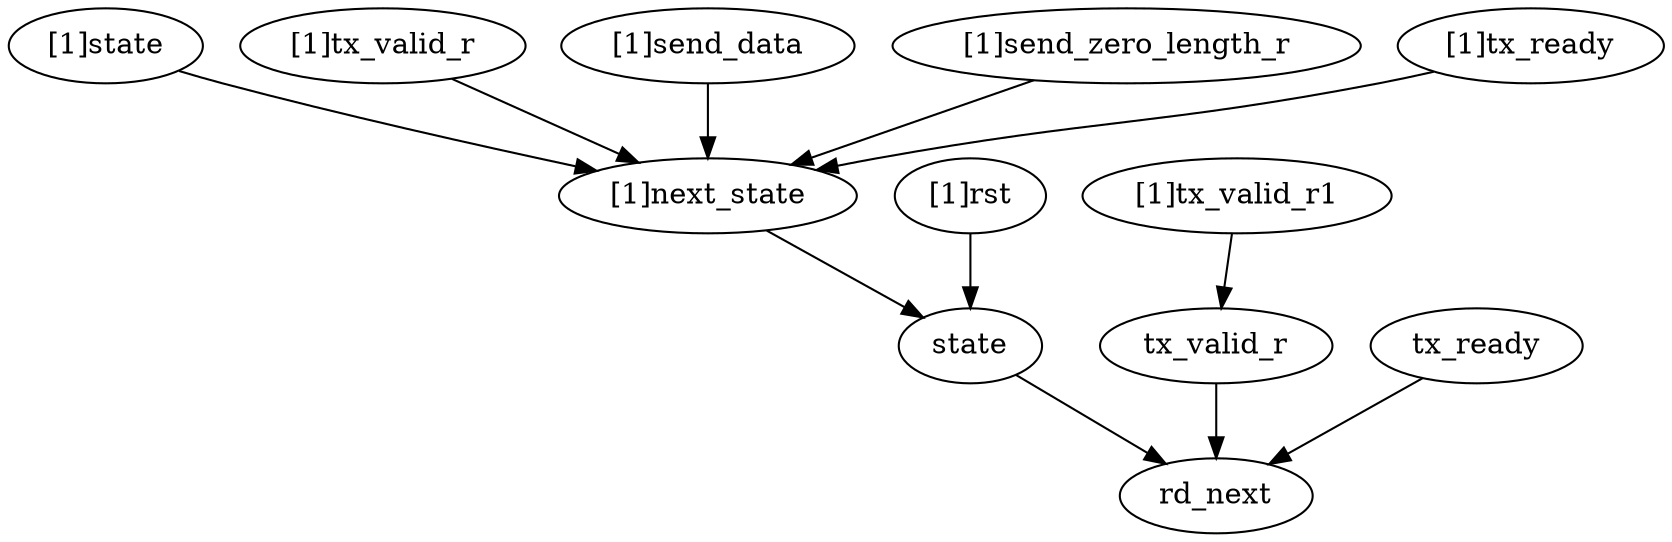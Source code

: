 strict digraph "" {
	"[1]state"	 [complexity=6,
		importance=0.522334391279,
		rank=0.0870557318798];
	"[1]next_state"	 [complexity=3,
		importance=0.0706679119122,
		rank=0.0235559706374];
	"[1]state" -> "[1]next_state";
	"[1]tx_valid_r"	 [complexity=6,
		importance=0.0964485007898,
		rank=0.0160747501316];
	"[1]tx_valid_r" -> "[1]next_state";
	"[1]rst"	 [complexity=2,
		importance=0.103361516599,
		rank=0.0516807582996];
	state	 [complexity=1,
		importance=0.0450752451416,
		rank=0.0450752451416];
	"[1]rst" -> state;
	"[1]next_state" -> state;
	"[1]send_data"	 [complexity=9,
		importance=0.295882673965,
		rank=0.0328758526627];
	"[1]send_data" -> "[1]next_state";
	rd_next	 [complexity=0,
		importance=0.0174162372483,
		rank=0.0];
	state -> rd_next;
	tx_valid_r	 [complexity=2,
		importance=0.0431968261259,
		rank=0.021598413063];
	tx_valid_r -> rd_next;
	"[1]send_zero_length_r"	 [complexity=5,
		importance=0.161152428759,
		rank=0.0322304857517];
	"[1]send_zero_length_r" -> "[1]next_state";
	tx_ready	 [complexity=2,
		importance=0.0306272635641,
		rank=0.0153136317821];
	tx_ready -> rd_next;
	"[1]tx_valid_r1"	 [complexity=4,
		importance=0.0683357362755,
		rank=0.0170839340689];
	"[1]tx_valid_r1" -> tx_valid_r;
	"[1]tx_ready"	 [complexity=8,
		importance=0.225214762052,
		rank=0.0281518452566];
	"[1]tx_ready" -> "[1]next_state";
}
